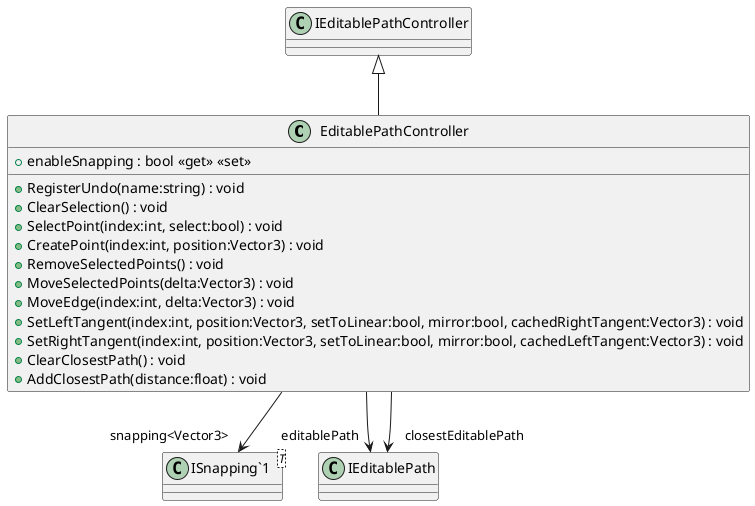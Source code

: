 @startuml
class EditablePathController {
    + enableSnapping : bool <<get>> <<set>>
    + RegisterUndo(name:string) : void
    + ClearSelection() : void
    + SelectPoint(index:int, select:bool) : void
    + CreatePoint(index:int, position:Vector3) : void
    + RemoveSelectedPoints() : void
    + MoveSelectedPoints(delta:Vector3) : void
    + MoveEdge(index:int, delta:Vector3) : void
    + SetLeftTangent(index:int, position:Vector3, setToLinear:bool, mirror:bool, cachedRightTangent:Vector3) : void
    + SetRightTangent(index:int, position:Vector3, setToLinear:bool, mirror:bool, cachedLeftTangent:Vector3) : void
    + ClearClosestPath() : void
    + AddClosestPath(distance:float) : void
}
class "ISnapping`1"<T> {
}
IEditablePathController <|-- EditablePathController
EditablePathController --> "editablePath" IEditablePath
EditablePathController --> "closestEditablePath" IEditablePath
EditablePathController --> "snapping<Vector3>" "ISnapping`1"
@enduml
